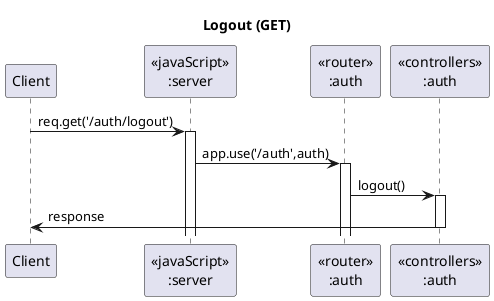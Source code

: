 @startuml Logout (GET)

' header Hotel Registration Sequence Diagram
title "Logout (GET)"

participant "Client" as client
participant "<<javaScript>>\n:server" as server
participant "<<router>>\n:auth" as routerAuth
participant "<<controllers>>\n:auth" as controllersAuths

client -> server ++:req.get('/auth/logout')
server -> routerAuth ++:app.use('/auth',auth)
routerAuth -> controllersAuths ++:logout()
controllersAuths -> client --:response

@enduml
